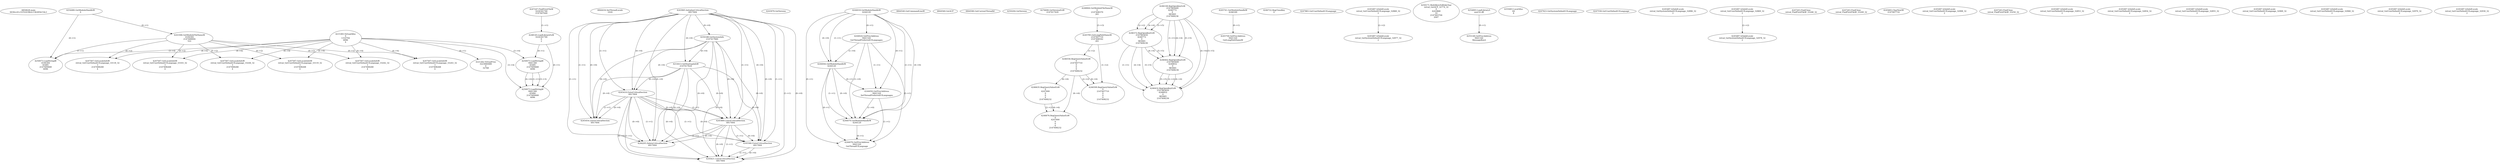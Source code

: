 // Global SCDG with merge call
digraph {
	0 [label="6850628.main
0030cc41c31f32418b2c136285b154c1"]
	1 [label="4254480.GetModuleHandleW
0"]
	2 [label="6844434.SetThreadLocale
1024"]
	3 [label="4243965.InitializeCriticalSection
6917004"]
	4 [label="4243979.GetVersion
"]
	5 [label="4244018.GetModuleHandleW
4244120"]
	6 [label="4244024.GetProcAddress
9441320
GetThreadPreferredUILanguages"]
	5 -> 6 [label="(0-->1)"]
	7 [label="4244044.GetModuleHandleW
4244120"]
	5 -> 7 [label="(1-->1)"]
	5 -> 7 [label="(0-->0)"]
	6 -> 7 [label="(1-->0)"]
	8 [label="4244050.GetProcAddress
9441320
SetThreadPreferredUILanguages"]
	5 -> 8 [label="(0-->1)"]
	6 -> 8 [label="(1-->1)"]
	7 -> 8 [label="(0-->1)"]
	9 [label="4244070.GetModuleHandleW
4244120"]
	5 -> 9 [label="(1-->1)"]
	7 -> 9 [label="(1-->1)"]
	5 -> 9 [label="(0-->0)"]
	6 -> 9 [label="(1-->0)"]
	7 -> 9 [label="(0-->0)"]
	8 -> 9 [label="(1-->0)"]
	10 [label="4244076.GetProcAddress
9441320
GetThreadUILanguage"]
	5 -> 10 [label="(0-->1)"]
	6 -> 10 [label="(1-->1)"]
	7 -> 10 [label="(0-->1)"]
	8 -> 10 [label="(1-->1)"]
	9 -> 10 [label="(0-->1)"]
	11 [label="4250188.GetSystemInfo
2147417660"]
	3 -> 11 [label="(0-->0)"]
	12 [label="6844540.GetCommandLineW
"]
	13 [label="4214413.GetStartupInfoW
2147417624"]
	3 -> 13 [label="(0-->0)"]
	11 -> 13 [label="(0-->0)"]
	14 [label="6844560.GetACP
"]
	15 [label="6844580.GetCurrentThreadId
"]
	16 [label="4250204.GetVersion
"]
	17 [label="4276690.GetVersionExW
2147417420"]
	18 [label="4243306.GetModuleFileNameW
4194304
2147408904
522"]
	1 -> 18 [label="(0-->1)"]
	19 [label="4248064.GetModuleFileNameW
0
2147408370
261"]
	20 [label="4215383.VirtualAlloc
0
1310704
4096
4"]
	21 [label="4246338.RegOpenKeyExW
2147483649
4246772
0
983065
2147408236"]
	22 [label="4246372.RegOpenKeyExW
2147483650
4246772
0
983065
2147408236"]
	21 -> 22 [label="(2-->2)"]
	21 -> 22 [label="(4-->4)"]
	21 -> 22 [label="(5-->5)"]
	23 [label="4245741.GetModuleHandleW
4246160"]
	24 [label="4245758.GetProcAddress
9441320
GetLongPathNameW"]
	23 -> 24 [label="(0-->1)"]
	25 [label="4245785.GetLongPathNameW
2147407710
2147406542
261"]
	19 -> 25 [label="(3-->3)"]
	26 [label="4246556.RegQueryValueExW
0
2147407710
0
0
0
2147408232"]
	25 -> 26 [label="(1-->2)"]
	27 [label="4246635.RegQueryValueExW
0
4247000
0
0
0
2147408232"]
	26 -> 27 [label="(6-->6)"]
	28 [label="4246676.RegQueryValueExW
0
4247000
0
0
0
2147408232"]
	27 -> 28 [label="(2-->2)"]
	26 -> 28 [label="(6-->6)"]
	27 -> 28 [label="(6-->6)"]
	29 [label="4246722.RegCloseKey
0"]
	30 [label="4247883.GetUserDefaultUILanguage
"]
	31 [label="4245418.EnterCriticalSection
6917004"]
	3 -> 31 [label="(1-->1)"]
	3 -> 31 [label="(0-->0)"]
	11 -> 31 [label="(0-->0)"]
	13 -> 31 [label="(0-->0)"]
	32 [label="4245469.LeaveCriticalSection
6917004"]
	3 -> 32 [label="(1-->1)"]
	31 -> 32 [label="(1-->1)"]
	3 -> 32 [label="(0-->0)"]
	11 -> 32 [label="(0-->0)"]
	13 -> 32 [label="(0-->0)"]
	31 -> 32 [label="(0-->0)"]
	33 [label="4245487.IsValidLocale
retval_GetUserDefaultUILanguage_32868_32
2"]
	34 [label="4250171.MultiByteToWideChar
retval_GetACP_32774_32
0
4243868
10
2147403704
2047"]
	35 [label="4254893.LoadLibraryA
user32.dll"]
	36 [label="4255003.LocalAlloc
64
8"]
	37 [label="4255148.GetProcAddress
9441344
MessageBoxA"]
	35 -> 37 [label="(0-->1)"]
	38 [label="4244205.DeleteCriticalSection
6917004"]
	3 -> 38 [label="(1-->1)"]
	31 -> 38 [label="(1-->1)"]
	32 -> 38 [label="(1-->1)"]
	3 -> 38 [label="(0-->0)"]
	11 -> 38 [label="(0-->0)"]
	13 -> 38 [label="(0-->0)"]
	31 -> 38 [label="(0-->0)"]
	32 -> 38 [label="(0-->0)"]
	39 [label="4221262.VirtualFree
3223060480
0
32768"]
	20 -> 39 [label="(0-->1)"]
	40 [label="4245580.EnterCriticalSection
6917004"]
	3 -> 40 [label="(1-->1)"]
	31 -> 40 [label="(1-->1)"]
	32 -> 40 [label="(1-->1)"]
	3 -> 40 [label="(0-->0)"]
	11 -> 40 [label="(0-->0)"]
	13 -> 40 [label="(0-->0)"]
	31 -> 40 [label="(0-->0)"]
	32 -> 40 [label="(0-->0)"]
	41 [label="4245621.LeaveCriticalSection
6917004"]
	3 -> 41 [label="(1-->1)"]
	31 -> 41 [label="(1-->1)"]
	32 -> 41 [label="(1-->1)"]
	40 -> 41 [label="(1-->1)"]
	3 -> 41 [label="(0-->0)"]
	11 -> 41 [label="(0-->0)"]
	13 -> 41 [label="(0-->0)"]
	31 -> 41 [label="(0-->0)"]
	32 -> 41 [label="(0-->0)"]
	40 -> 41 [label="(0-->0)"]
	42 [label="4247923.GetSystemDefaultUILanguage
"]
	43 [label="4245487.IsValidLocale
retval_GetSystemDefaultUILanguage_32977_32
2"]
	33 -> 43 [label="(2-->2)"]
	44 [label="4247558.GetUserDefaultUILanguage
"]
	45 [label="4247567.GetLocaleInfoW
retval_GetUserDefaultUILanguage_33118_32
3
2147408268
4"]
	18 -> 45 [label="(0-->2)"]
	20 -> 45 [label="(4-->4)"]
	46 [label="4247247.FindFirstFileW
3224341740
2147407640"]
	47 [label="4250073.LoadStringW
4194304
65485
2147409468
4096"]
	1 -> 47 [label="(0-->1)"]
	18 -> 47 [label="(1-->1)"]
	20 -> 47 [label="(3-->4)"]
	48 [label="4245454.LeaveCriticalSection
6917004"]
	3 -> 48 [label="(1-->1)"]
	31 -> 48 [label="(1-->1)"]
	3 -> 48 [label="(0-->0)"]
	11 -> 48 [label="(0-->0)"]
	13 -> 48 [label="(0-->0)"]
	31 -> 48 [label="(0-->0)"]
	49 [label="4245487.IsValidLocale
retval_GetSystemDefaultUILanguage_32896_32
2"]
	50 [label="4247567.GetLocaleInfoW
retval_GetUserDefaultUILanguage_33103_32
3
2147408268
4"]
	18 -> 50 [label="(0-->2)"]
	20 -> 50 [label="(4-->4)"]
	51 [label="4245487.IsValidLocale
retval_GetUserDefaultUILanguage_32869_32
2"]
	52 [label="4245487.IsValidLocale
retval_GetSystemDefaultUILanguage_32978_32
2"]
	51 -> 52 [label="(2-->2)"]
	53 [label="4247567.GetLocaleInfoW
retval_GetUserDefaultUILanguage_33119_32
3
2147408268
4"]
	18 -> 53 [label="(0-->2)"]
	20 -> 53 [label="(4-->4)"]
	54 [label="4246402.RegOpenKeyExW
2147483649
4246832
0
983065
2147408236"]
	21 -> 54 [label="(1-->1)"]
	21 -> 54 [label="(4-->4)"]
	22 -> 54 [label="(4-->4)"]
	21 -> 54 [label="(5-->5)"]
	22 -> 54 [label="(5-->5)"]
	55 [label="4247567.GetLocaleInfoW
retval_GetUserDefaultUILanguage_33242_32
3
2147408268
4"]
	18 -> 55 [label="(0-->2)"]
	20 -> 55 [label="(4-->4)"]
	56 [label="4247263.FindClose
retval_FindFirstFileW_33248_32"]
	57 [label="4248145.LoadLibraryExW
3224341740
0
2"]
	46 -> 57 [label="(1-->1)"]
	58 [label="4250073.LoadStringW
9441340
65485
2147409468
4096"]
	57 -> 58 [label="(0-->1)"]
	20 -> 58 [label="(3-->4)"]
	59 [label="4250073.LoadStringW
9441340
65484
2147409468
4096"]
	57 -> 59 [label="(0-->1)"]
	58 -> 59 [label="(1-->1)"]
	58 -> 59 [label="(3-->3)"]
	20 -> 59 [label="(3-->4)"]
	58 -> 59 [label="(4-->4)"]
	60 [label="4246432.RegOpenKeyExW
2147483650
4246832
0
983065
2147408236"]
	22 -> 60 [label="(1-->1)"]
	54 -> 60 [label="(2-->2)"]
	21 -> 60 [label="(4-->4)"]
	22 -> 60 [label="(4-->4)"]
	54 -> 60 [label="(4-->4)"]
	21 -> 60 [label="(5-->5)"]
	22 -> 60 [label="(5-->5)"]
	54 -> 60 [label="(5-->5)"]
	61 [label="4246599.RegQueryValueExW
0
2147407710
0
0
0
2147408232"]
	25 -> 61 [label="(1-->2)"]
	26 -> 61 [label="(2-->2)"]
	26 -> 61 [label="(6-->6)"]
	62 [label="4247567.GetLocaleInfoW
retval_GetUserDefaultUILanguage_33243_32
3
2147408268
4"]
	18 -> 62 [label="(0-->2)"]
	20 -> 62 [label="(4-->4)"]
	63 [label="4247263.FindClose
retval_FindFirstFileW_33249_32"]
	64 [label="4245683.CharNextW
2147407716"]
	65 [label="4245487.IsValidLocale
retval_GetUserDefaultUILanguage_32998_32
2"]
	66 [label="4247567.GetLocaleInfoW
retval_GetUserDefaultUILanguage_33244_32
3
2147408268
4"]
	18 -> 66 [label="(0-->2)"]
	20 -> 66 [label="(4-->4)"]
	67 [label="4247263.FindClose
retval_FindFirstFileW_33250_32"]
	68 [label="4245487.IsValidLocale
retval_GetUserDefaultUILanguage_32853_32
2"]
	69 [label="4245487.IsValidLocale
retval_GetUserDefaultUILanguage_32854_32
2"]
	70 [label="4245487.IsValidLocale
retval_GetUserDefaultUILanguage_32855_32
2"]
	71 [label="4245487.IsValidLocale
retval_GetUserDefaultUILanguage_32969_32
2"]
	72 [label="4245487.IsValidLocale
retval_GetUserDefaultUILanguage_32968_32
2"]
	73 [label="4245487.IsValidLocale
retval_GetUserDefaultUILanguage_32970_32
2"]
	74 [label="4245487.IsValidLocale
retval_GetUserDefaultUILanguage_32930_32
2"]
}
